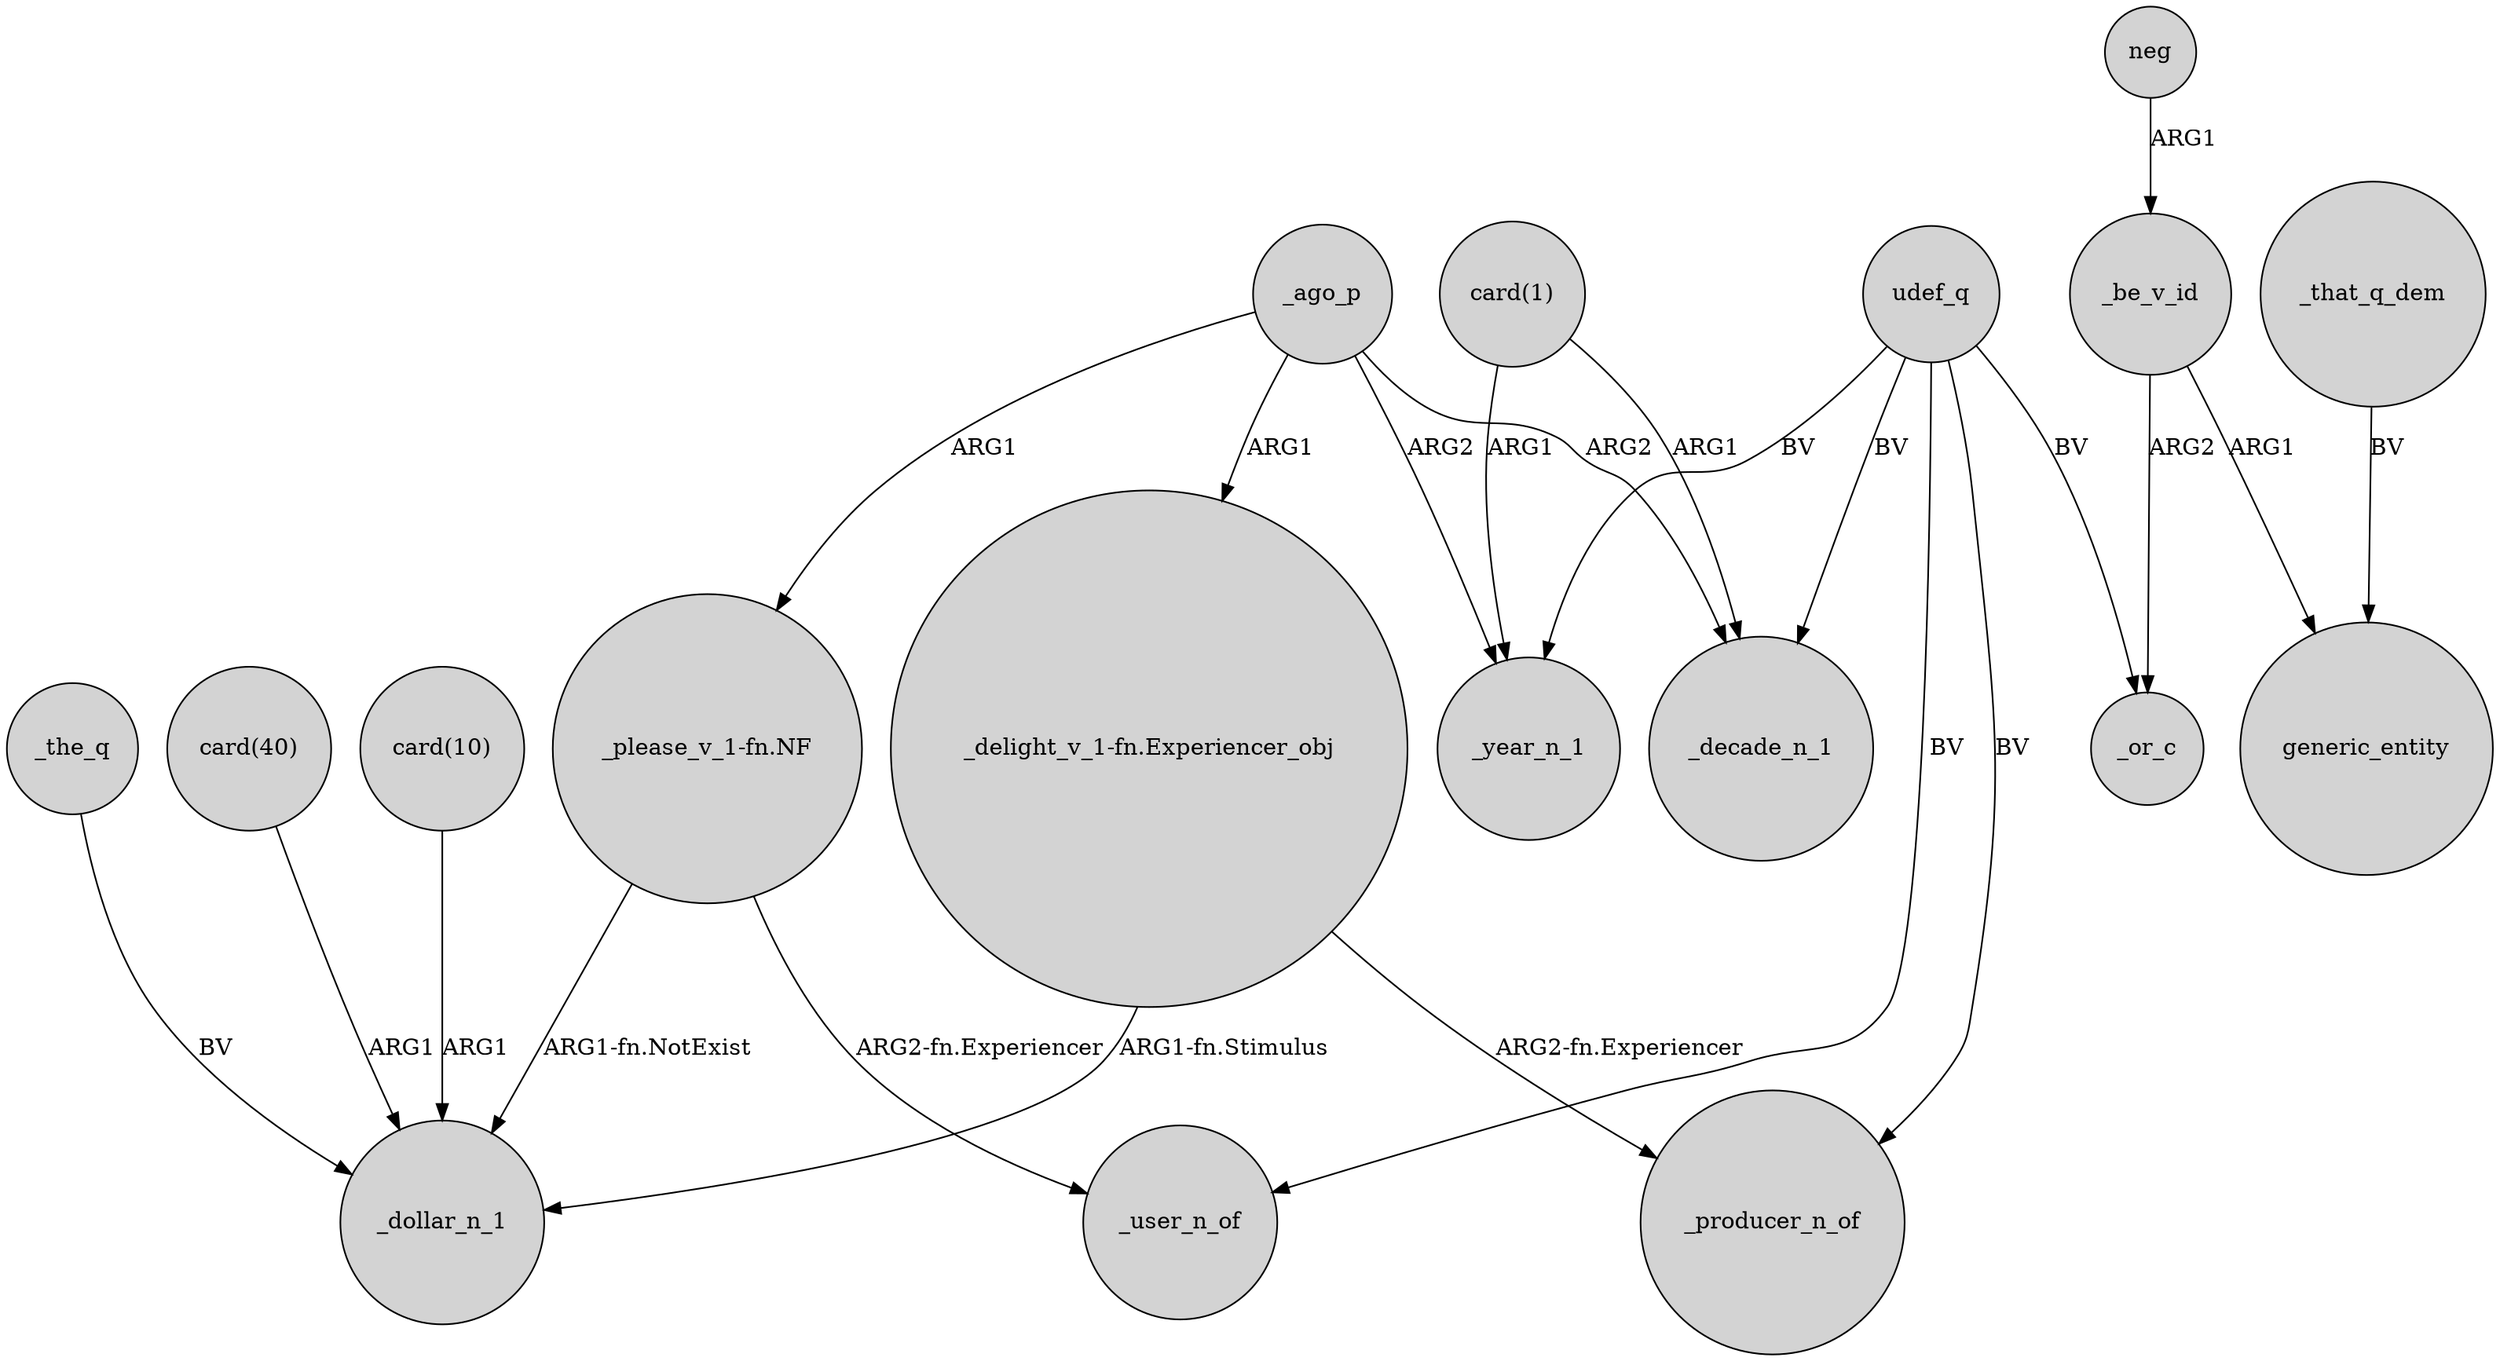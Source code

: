 digraph {
	node [shape=circle style=filled]
	"_please_v_1-fn.NF" -> _dollar_n_1 [label="ARG1-fn.NotExist"]
	"_please_v_1-fn.NF" -> _user_n_of [label="ARG2-fn.Experiencer"]
	_ago_p -> _decade_n_1 [label=ARG2]
	_that_q_dem -> generic_entity [label=BV]
	_ago_p -> "_delight_v_1-fn.Experiencer_obj" [label=ARG1]
	"_delight_v_1-fn.Experiencer_obj" -> _producer_n_of [label="ARG2-fn.Experiencer"]
	_the_q -> _dollar_n_1 [label=BV]
	_ago_p -> "_please_v_1-fn.NF" [label=ARG1]
	_be_v_id -> generic_entity [label=ARG1]
	"card(40)" -> _dollar_n_1 [label=ARG1]
	udef_q -> _or_c [label=BV]
	udef_q -> _user_n_of [label=BV]
	_be_v_id -> _or_c [label=ARG2]
	"card(10)" -> _dollar_n_1 [label=ARG1]
	"_delight_v_1-fn.Experiencer_obj" -> _dollar_n_1 [label="ARG1-fn.Stimulus"]
	_ago_p -> _year_n_1 [label=ARG2]
	"card(1)" -> _year_n_1 [label=ARG1]
	neg -> _be_v_id [label=ARG1]
	udef_q -> _year_n_1 [label=BV]
	"card(1)" -> _decade_n_1 [label=ARG1]
	udef_q -> _producer_n_of [label=BV]
	udef_q -> _decade_n_1 [label=BV]
}
